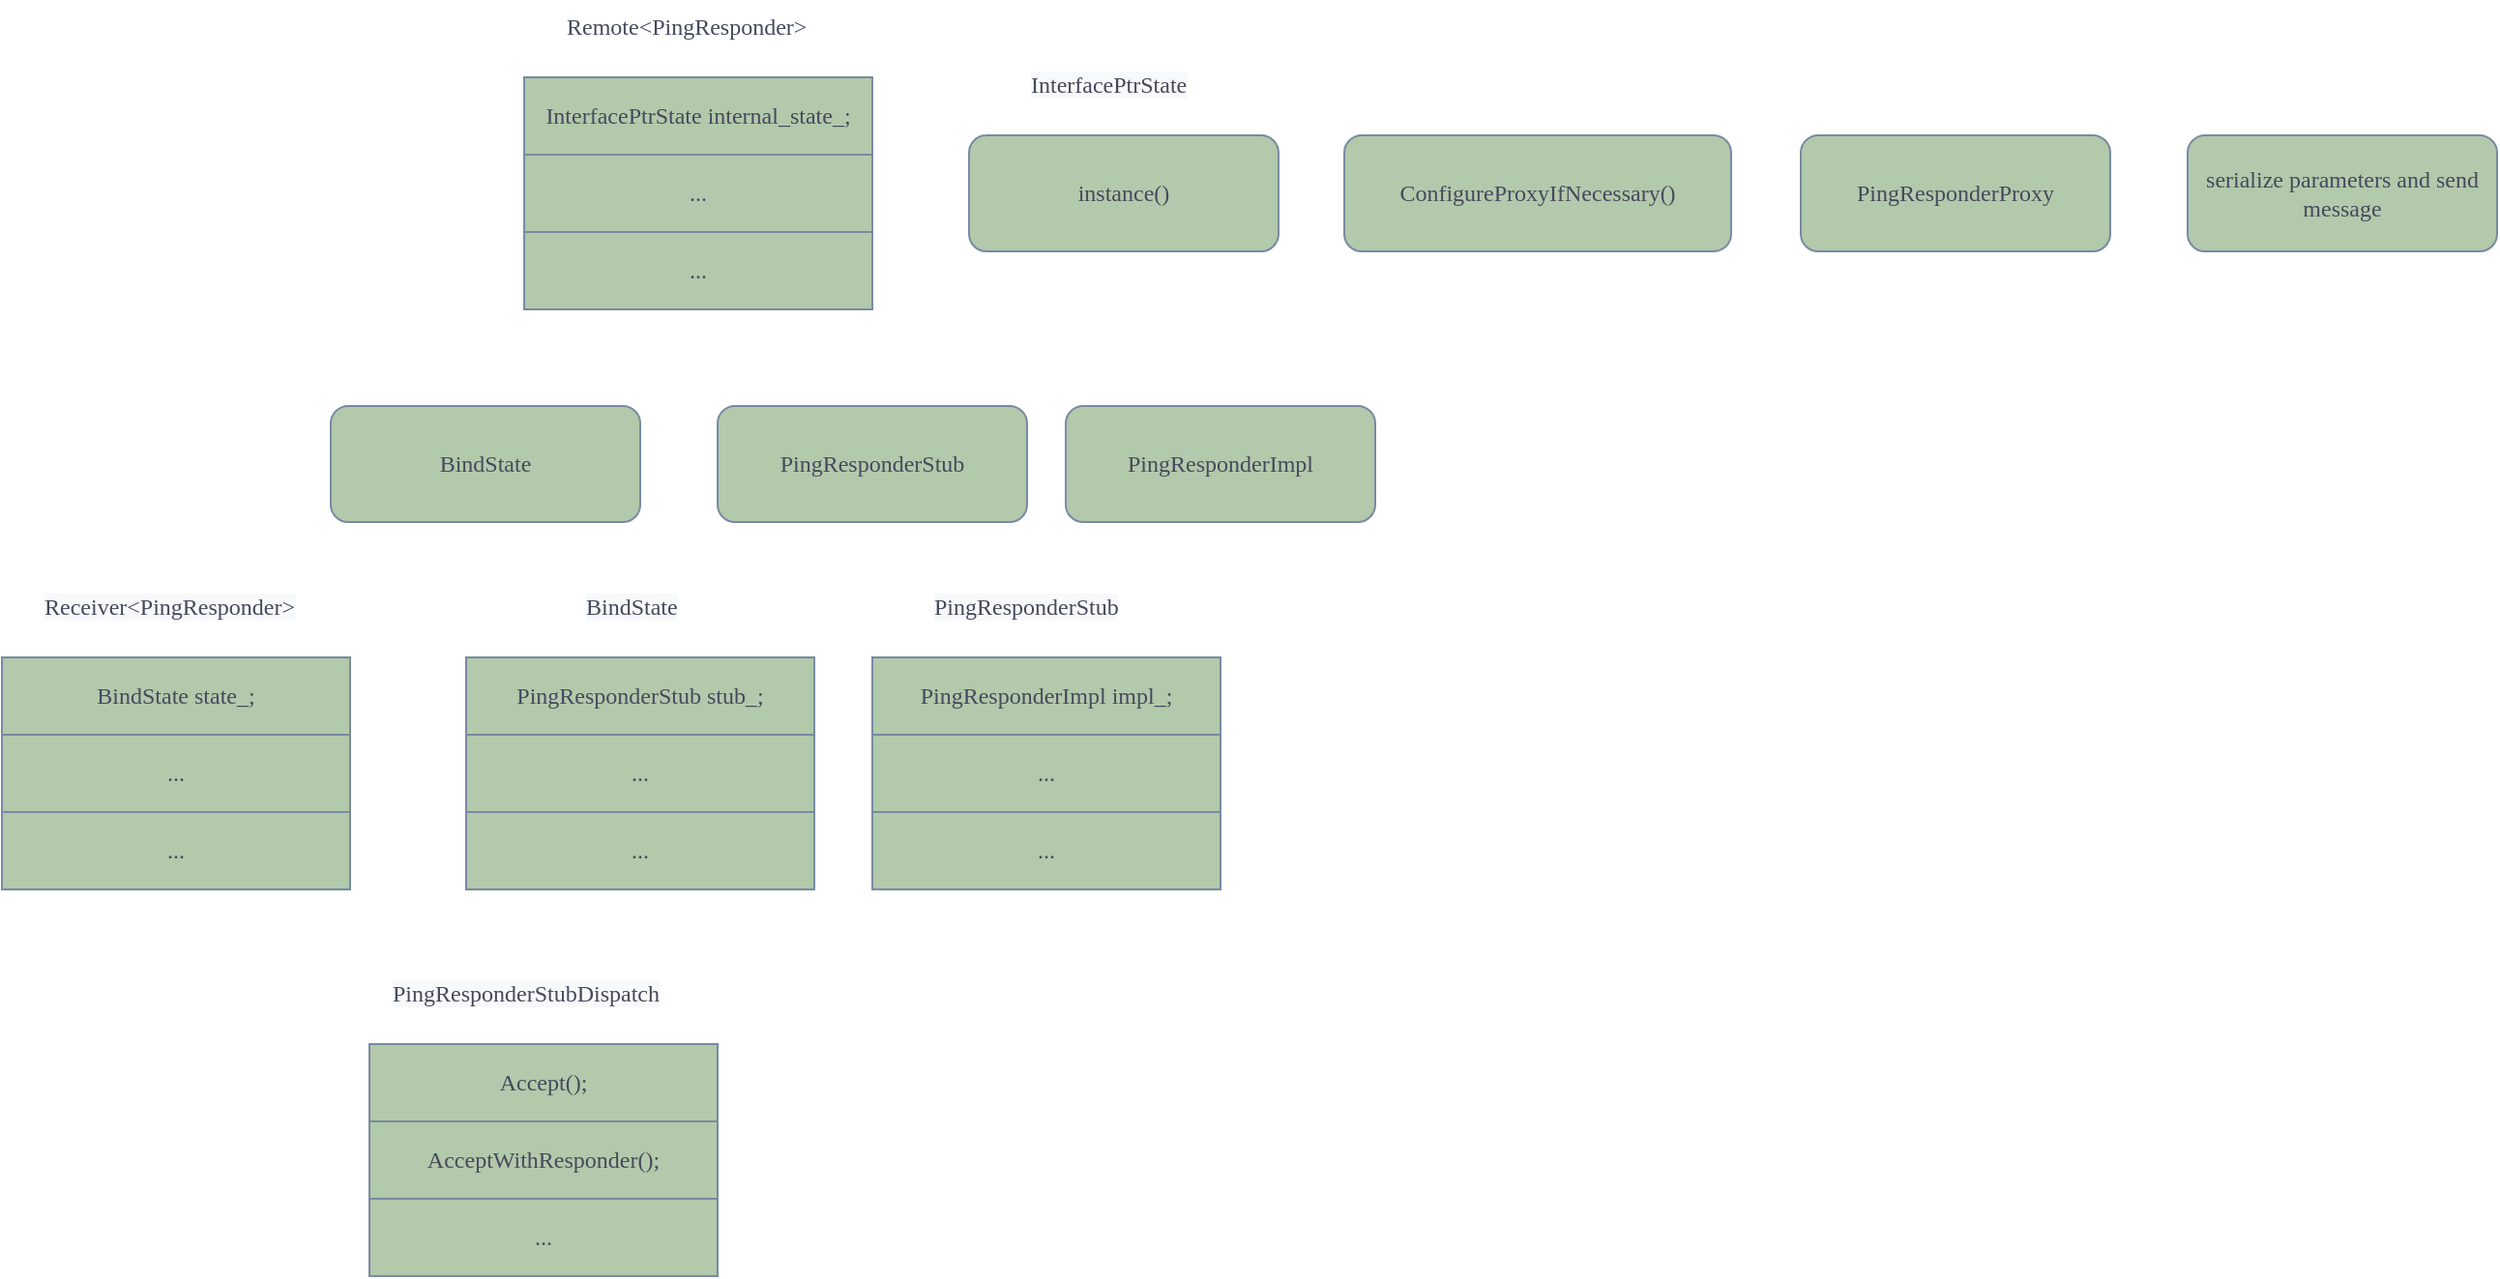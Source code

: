 <mxfile version="16.2.4" type="github" pages="2">
  <diagram id="xi3TrrNPuhg_sPIkacZI" name="Page-1">
    <mxGraphModel dx="1115" dy="706" grid="1" gridSize="10" guides="1" tooltips="1" connect="1" arrows="1" fold="1" page="1" pageScale="1" pageWidth="827" pageHeight="1169" math="0" shadow="0">
      <root>
        <mxCell id="0" />
        <mxCell id="1" parent="0" />
        <mxCell id="r6RJ1fwWfys-dL125TPe-2" value="PingResponderProxy" style="rounded=1;whiteSpace=wrap;html=1;sketch=0;fontColor=#46495D;strokeColor=#788AA3;fillColor=#B2C9AB;fontFamily=Comic Sans MS;" vertex="1" parent="1">
          <mxGeometry x="1020" y="280" width="160" height="60" as="geometry" />
        </mxCell>
        <mxCell id="r6RJ1fwWfys-dL125TPe-4" value="BindState" style="rounded=1;whiteSpace=wrap;html=1;sketch=0;fontColor=#46495D;strokeColor=#788AA3;fillColor=#B2C9AB;fontFamily=Comic Sans MS;" vertex="1" parent="1">
          <mxGeometry x="260" y="420" width="160" height="60" as="geometry" />
        </mxCell>
        <mxCell id="r6RJ1fwWfys-dL125TPe-5" value="PingResponderStub" style="rounded=1;whiteSpace=wrap;html=1;sketch=0;fontColor=#46495D;strokeColor=#788AA3;fillColor=#B2C9AB;fontFamily=Comic Sans MS;" vertex="1" parent="1">
          <mxGeometry x="460" y="420" width="160" height="60" as="geometry" />
        </mxCell>
        <mxCell id="r6RJ1fwWfys-dL125TPe-6" value="PingResponderImpl" style="rounded=1;whiteSpace=wrap;html=1;sketch=0;fontColor=#46495D;strokeColor=#788AA3;fillColor=#B2C9AB;fontFamily=Comic Sans MS;" vertex="1" parent="1">
          <mxGeometry x="640" y="420" width="160" height="60" as="geometry" />
        </mxCell>
        <mxCell id="r6RJ1fwWfys-dL125TPe-7" value="" style="shape=table;startSize=0;container=1;collapsible=0;childLayout=tableLayout;rounded=0;sketch=0;fontFamily=Comic Sans MS;fontColor=#46495D;strokeColor=#788AA3;fillColor=#B2C9AB;" vertex="1" parent="1">
          <mxGeometry x="330" y="550" width="180" height="120" as="geometry" />
        </mxCell>
        <mxCell id="r6RJ1fwWfys-dL125TPe-8" value="" style="shape=tableRow;horizontal=0;startSize=0;swimlaneHead=0;swimlaneBody=0;top=0;left=0;bottom=0;right=0;collapsible=0;dropTarget=0;fillColor=none;points=[[0,0.5],[1,0.5]];portConstraint=eastwest;rounded=0;sketch=0;fontFamily=Comic Sans MS;fontColor=#46495D;strokeColor=#788AA3;" vertex="1" parent="r6RJ1fwWfys-dL125TPe-7">
          <mxGeometry width="180" height="40" as="geometry" />
        </mxCell>
        <mxCell id="r6RJ1fwWfys-dL125TPe-9" value="&lt;span&gt;PingResponderStub stub_;&lt;/span&gt;" style="shape=partialRectangle;html=1;whiteSpace=wrap;connectable=0;overflow=hidden;fillColor=none;top=0;left=0;bottom=0;right=0;pointerEvents=1;rounded=0;sketch=0;fontFamily=Comic Sans MS;fontColor=#46495D;strokeColor=#788AA3;" vertex="1" parent="r6RJ1fwWfys-dL125TPe-8">
          <mxGeometry width="180" height="40" as="geometry">
            <mxRectangle width="180" height="40" as="alternateBounds" />
          </mxGeometry>
        </mxCell>
        <mxCell id="r6RJ1fwWfys-dL125TPe-10" value="" style="shape=tableRow;horizontal=0;startSize=0;swimlaneHead=0;swimlaneBody=0;top=0;left=0;bottom=0;right=0;collapsible=0;dropTarget=0;fillColor=none;points=[[0,0.5],[1,0.5]];portConstraint=eastwest;rounded=0;sketch=0;fontFamily=Comic Sans MS;fontColor=#46495D;strokeColor=#788AA3;" vertex="1" parent="r6RJ1fwWfys-dL125TPe-7">
          <mxGeometry y="40" width="180" height="40" as="geometry" />
        </mxCell>
        <mxCell id="r6RJ1fwWfys-dL125TPe-11" value="..." style="shape=partialRectangle;html=1;whiteSpace=wrap;connectable=0;overflow=hidden;fillColor=none;top=0;left=0;bottom=0;right=0;pointerEvents=1;rounded=0;sketch=0;fontFamily=Comic Sans MS;fontColor=#46495D;strokeColor=#788AA3;" vertex="1" parent="r6RJ1fwWfys-dL125TPe-10">
          <mxGeometry width="180" height="40" as="geometry">
            <mxRectangle width="180" height="40" as="alternateBounds" />
          </mxGeometry>
        </mxCell>
        <mxCell id="r6RJ1fwWfys-dL125TPe-12" value="" style="shape=tableRow;horizontal=0;startSize=0;swimlaneHead=0;swimlaneBody=0;top=0;left=0;bottom=0;right=0;collapsible=0;dropTarget=0;fillColor=none;points=[[0,0.5],[1,0.5]];portConstraint=eastwest;rounded=0;sketch=0;fontFamily=Comic Sans MS;fontColor=#46495D;strokeColor=#788AA3;" vertex="1" parent="r6RJ1fwWfys-dL125TPe-7">
          <mxGeometry y="80" width="180" height="40" as="geometry" />
        </mxCell>
        <mxCell id="r6RJ1fwWfys-dL125TPe-13" value="..." style="shape=partialRectangle;html=1;whiteSpace=wrap;connectable=0;overflow=hidden;fillColor=none;top=0;left=0;bottom=0;right=0;pointerEvents=1;rounded=0;sketch=0;fontFamily=Comic Sans MS;fontColor=#46495D;strokeColor=#788AA3;" vertex="1" parent="r6RJ1fwWfys-dL125TPe-12">
          <mxGeometry width="180" height="40" as="geometry">
            <mxRectangle width="180" height="40" as="alternateBounds" />
          </mxGeometry>
        </mxCell>
        <mxCell id="r6RJ1fwWfys-dL125TPe-14" value="" style="shape=table;startSize=0;container=1;collapsible=0;childLayout=tableLayout;rounded=0;sketch=0;fontFamily=Comic Sans MS;fontColor=#46495D;strokeColor=#788AA3;fillColor=#B2C9AB;" vertex="1" parent="1">
          <mxGeometry x="540" y="550" width="180" height="120" as="geometry" />
        </mxCell>
        <mxCell id="r6RJ1fwWfys-dL125TPe-15" value="" style="shape=tableRow;horizontal=0;startSize=0;swimlaneHead=0;swimlaneBody=0;top=0;left=0;bottom=0;right=0;collapsible=0;dropTarget=0;fillColor=none;points=[[0,0.5],[1,0.5]];portConstraint=eastwest;rounded=0;sketch=0;fontFamily=Comic Sans MS;fontColor=#46495D;strokeColor=#788AA3;" vertex="1" parent="r6RJ1fwWfys-dL125TPe-14">
          <mxGeometry width="180" height="40" as="geometry" />
        </mxCell>
        <mxCell id="r6RJ1fwWfys-dL125TPe-16" value="PingResponderImpl&amp;nbsp;&lt;span&gt;impl_;&lt;/span&gt;" style="shape=partialRectangle;html=1;whiteSpace=wrap;connectable=0;overflow=hidden;fillColor=none;top=0;left=0;bottom=0;right=0;pointerEvents=1;rounded=0;sketch=0;fontFamily=Comic Sans MS;fontColor=#46495D;strokeColor=#788AA3;" vertex="1" parent="r6RJ1fwWfys-dL125TPe-15">
          <mxGeometry width="180" height="40" as="geometry">
            <mxRectangle width="180" height="40" as="alternateBounds" />
          </mxGeometry>
        </mxCell>
        <mxCell id="r6RJ1fwWfys-dL125TPe-17" value="" style="shape=tableRow;horizontal=0;startSize=0;swimlaneHead=0;swimlaneBody=0;top=0;left=0;bottom=0;right=0;collapsible=0;dropTarget=0;fillColor=none;points=[[0,0.5],[1,0.5]];portConstraint=eastwest;rounded=0;sketch=0;fontFamily=Comic Sans MS;fontColor=#46495D;strokeColor=#788AA3;" vertex="1" parent="r6RJ1fwWfys-dL125TPe-14">
          <mxGeometry y="40" width="180" height="40" as="geometry" />
        </mxCell>
        <mxCell id="r6RJ1fwWfys-dL125TPe-18" value="..." style="shape=partialRectangle;html=1;whiteSpace=wrap;connectable=0;overflow=hidden;fillColor=none;top=0;left=0;bottom=0;right=0;pointerEvents=1;rounded=0;sketch=0;fontFamily=Comic Sans MS;fontColor=#46495D;strokeColor=#788AA3;" vertex="1" parent="r6RJ1fwWfys-dL125TPe-17">
          <mxGeometry width="180" height="40" as="geometry">
            <mxRectangle width="180" height="40" as="alternateBounds" />
          </mxGeometry>
        </mxCell>
        <mxCell id="r6RJ1fwWfys-dL125TPe-19" value="" style="shape=tableRow;horizontal=0;startSize=0;swimlaneHead=0;swimlaneBody=0;top=0;left=0;bottom=0;right=0;collapsible=0;dropTarget=0;fillColor=none;points=[[0,0.5],[1,0.5]];portConstraint=eastwest;rounded=0;sketch=0;fontFamily=Comic Sans MS;fontColor=#46495D;strokeColor=#788AA3;" vertex="1" parent="r6RJ1fwWfys-dL125TPe-14">
          <mxGeometry y="80" width="180" height="40" as="geometry" />
        </mxCell>
        <mxCell id="r6RJ1fwWfys-dL125TPe-20" value="..." style="shape=partialRectangle;html=1;whiteSpace=wrap;connectable=0;overflow=hidden;fillColor=none;top=0;left=0;bottom=0;right=0;pointerEvents=1;rounded=0;sketch=0;fontFamily=Comic Sans MS;fontColor=#46495D;strokeColor=#788AA3;" vertex="1" parent="r6RJ1fwWfys-dL125TPe-19">
          <mxGeometry width="180" height="40" as="geometry">
            <mxRectangle width="180" height="40" as="alternateBounds" />
          </mxGeometry>
        </mxCell>
        <mxCell id="r6RJ1fwWfys-dL125TPe-21" value="&lt;meta charset=&quot;utf-8&quot;&gt;&lt;span style=&quot;color: rgb(70, 73, 93); font-family: &amp;quot;comic sans ms&amp;quot;; font-size: 12px; font-style: normal; font-weight: 400; letter-spacing: normal; text-align: center; text-indent: 0px; text-transform: none; word-spacing: 0px; background-color: rgb(248, 249, 250); display: inline; float: none;&quot;&gt;PingResponderStub&lt;/span&gt;" style="text;whiteSpace=wrap;html=1;fontFamily=Comic Sans MS;fontColor=#46495D;" vertex="1" parent="1">
          <mxGeometry x="570" y="510" width="130" height="30" as="geometry" />
        </mxCell>
        <mxCell id="r6RJ1fwWfys-dL125TPe-22" value="&lt;meta charset=&quot;utf-8&quot;&gt;&lt;span style=&quot;color: rgb(70, 73, 93); font-family: &amp;quot;comic sans ms&amp;quot;; font-size: 12px; font-style: normal; font-weight: 400; letter-spacing: normal; text-align: center; text-indent: 0px; text-transform: none; word-spacing: 0px; background-color: rgb(248, 249, 250); display: inline; float: none;&quot;&gt;BindState&lt;/span&gt;" style="text;whiteSpace=wrap;html=1;fontFamily=Comic Sans MS;fontColor=#46495D;" vertex="1" parent="1">
          <mxGeometry x="390" y="510" width="80" height="30" as="geometry" />
        </mxCell>
        <mxCell id="r6RJ1fwWfys-dL125TPe-26" value="" style="shape=table;startSize=0;container=1;collapsible=0;childLayout=tableLayout;rounded=0;sketch=0;fontFamily=Comic Sans MS;fontColor=#46495D;strokeColor=#788AA3;fillColor=#B2C9AB;" vertex="1" parent="1">
          <mxGeometry x="90" y="550" width="180" height="120" as="geometry" />
        </mxCell>
        <mxCell id="r6RJ1fwWfys-dL125TPe-27" value="" style="shape=tableRow;horizontal=0;startSize=0;swimlaneHead=0;swimlaneBody=0;top=0;left=0;bottom=0;right=0;collapsible=0;dropTarget=0;fillColor=none;points=[[0,0.5],[1,0.5]];portConstraint=eastwest;rounded=0;sketch=0;fontFamily=Comic Sans MS;fontColor=#46495D;strokeColor=#788AA3;" vertex="1" parent="r6RJ1fwWfys-dL125TPe-26">
          <mxGeometry width="180" height="40" as="geometry" />
        </mxCell>
        <mxCell id="r6RJ1fwWfys-dL125TPe-28" value="BindState state_;" style="shape=partialRectangle;html=1;whiteSpace=wrap;connectable=0;overflow=hidden;fillColor=none;top=0;left=0;bottom=0;right=0;pointerEvents=1;rounded=0;sketch=0;fontFamily=Comic Sans MS;fontColor=#46495D;strokeColor=#788AA3;" vertex="1" parent="r6RJ1fwWfys-dL125TPe-27">
          <mxGeometry width="180" height="40" as="geometry">
            <mxRectangle width="180" height="40" as="alternateBounds" />
          </mxGeometry>
        </mxCell>
        <mxCell id="r6RJ1fwWfys-dL125TPe-29" value="" style="shape=tableRow;horizontal=0;startSize=0;swimlaneHead=0;swimlaneBody=0;top=0;left=0;bottom=0;right=0;collapsible=0;dropTarget=0;fillColor=none;points=[[0,0.5],[1,0.5]];portConstraint=eastwest;rounded=0;sketch=0;fontFamily=Comic Sans MS;fontColor=#46495D;strokeColor=#788AA3;" vertex="1" parent="r6RJ1fwWfys-dL125TPe-26">
          <mxGeometry y="40" width="180" height="40" as="geometry" />
        </mxCell>
        <mxCell id="r6RJ1fwWfys-dL125TPe-30" value="..." style="shape=partialRectangle;html=1;whiteSpace=wrap;connectable=0;overflow=hidden;fillColor=none;top=0;left=0;bottom=0;right=0;pointerEvents=1;rounded=0;sketch=0;fontFamily=Comic Sans MS;fontColor=#46495D;strokeColor=#788AA3;" vertex="1" parent="r6RJ1fwWfys-dL125TPe-29">
          <mxGeometry width="180" height="40" as="geometry">
            <mxRectangle width="180" height="40" as="alternateBounds" />
          </mxGeometry>
        </mxCell>
        <mxCell id="r6RJ1fwWfys-dL125TPe-31" value="" style="shape=tableRow;horizontal=0;startSize=0;swimlaneHead=0;swimlaneBody=0;top=0;left=0;bottom=0;right=0;collapsible=0;dropTarget=0;fillColor=none;points=[[0,0.5],[1,0.5]];portConstraint=eastwest;rounded=0;sketch=0;fontFamily=Comic Sans MS;fontColor=#46495D;strokeColor=#788AA3;" vertex="1" parent="r6RJ1fwWfys-dL125TPe-26">
          <mxGeometry y="80" width="180" height="40" as="geometry" />
        </mxCell>
        <mxCell id="r6RJ1fwWfys-dL125TPe-32" value="..." style="shape=partialRectangle;html=1;whiteSpace=wrap;connectable=0;overflow=hidden;fillColor=none;top=0;left=0;bottom=0;right=0;pointerEvents=1;rounded=0;sketch=0;fontFamily=Comic Sans MS;fontColor=#46495D;strokeColor=#788AA3;" vertex="1" parent="r6RJ1fwWfys-dL125TPe-31">
          <mxGeometry width="180" height="40" as="geometry">
            <mxRectangle width="180" height="40" as="alternateBounds" />
          </mxGeometry>
        </mxCell>
        <mxCell id="r6RJ1fwWfys-dL125TPe-33" value="&lt;meta charset=&quot;utf-8&quot;&gt;&lt;span style=&quot;color: rgb(70, 73, 93); font-family: &amp;quot;comic sans ms&amp;quot;; font-size: 12px; font-style: normal; font-weight: 400; letter-spacing: normal; text-align: center; text-indent: 0px; text-transform: none; word-spacing: 0px; background-color: rgb(248, 249, 250); display: inline; float: none;&quot;&gt;Receiver&amp;lt;PingResponder&amp;gt;&lt;/span&gt;" style="text;whiteSpace=wrap;html=1;fontFamily=Comic Sans MS;fontColor=#46495D;" vertex="1" parent="1">
          <mxGeometry x="110" y="510" width="160" height="30" as="geometry" />
        </mxCell>
        <mxCell id="r6RJ1fwWfys-dL125TPe-36" value="" style="shape=table;startSize=0;container=1;collapsible=0;childLayout=tableLayout;rounded=0;sketch=0;fontFamily=Comic Sans MS;fontColor=#46495D;strokeColor=#788AA3;fillColor=#B2C9AB;" vertex="1" parent="1">
          <mxGeometry x="360" y="250" width="180" height="120" as="geometry" />
        </mxCell>
        <mxCell id="r6RJ1fwWfys-dL125TPe-37" value="" style="shape=tableRow;horizontal=0;startSize=0;swimlaneHead=0;swimlaneBody=0;top=0;left=0;bottom=0;right=0;collapsible=0;dropTarget=0;fillColor=none;points=[[0,0.5],[1,0.5]];portConstraint=eastwest;rounded=0;sketch=0;fontFamily=Comic Sans MS;fontColor=#46495D;strokeColor=#788AA3;" vertex="1" parent="r6RJ1fwWfys-dL125TPe-36">
          <mxGeometry width="180" height="40" as="geometry" />
        </mxCell>
        <mxCell id="r6RJ1fwWfys-dL125TPe-38" value="InterfacePtrState internal_state_;" style="shape=partialRectangle;html=1;whiteSpace=wrap;connectable=0;overflow=hidden;fillColor=none;top=0;left=0;bottom=0;right=0;pointerEvents=1;rounded=0;sketch=0;fontFamily=Comic Sans MS;fontColor=#46495D;strokeColor=#788AA3;" vertex="1" parent="r6RJ1fwWfys-dL125TPe-37">
          <mxGeometry width="180" height="40" as="geometry">
            <mxRectangle width="180" height="40" as="alternateBounds" />
          </mxGeometry>
        </mxCell>
        <mxCell id="r6RJ1fwWfys-dL125TPe-39" value="" style="shape=tableRow;horizontal=0;startSize=0;swimlaneHead=0;swimlaneBody=0;top=0;left=0;bottom=0;right=0;collapsible=0;dropTarget=0;fillColor=none;points=[[0,0.5],[1,0.5]];portConstraint=eastwest;rounded=0;sketch=0;fontFamily=Comic Sans MS;fontColor=#46495D;strokeColor=#788AA3;" vertex="1" parent="r6RJ1fwWfys-dL125TPe-36">
          <mxGeometry y="40" width="180" height="40" as="geometry" />
        </mxCell>
        <mxCell id="r6RJ1fwWfys-dL125TPe-40" value="..." style="shape=partialRectangle;html=1;whiteSpace=wrap;connectable=0;overflow=hidden;fillColor=none;top=0;left=0;bottom=0;right=0;pointerEvents=1;rounded=0;sketch=0;fontFamily=Comic Sans MS;fontColor=#46495D;strokeColor=#788AA3;" vertex="1" parent="r6RJ1fwWfys-dL125TPe-39">
          <mxGeometry width="180" height="40" as="geometry">
            <mxRectangle width="180" height="40" as="alternateBounds" />
          </mxGeometry>
        </mxCell>
        <mxCell id="r6RJ1fwWfys-dL125TPe-41" value="" style="shape=tableRow;horizontal=0;startSize=0;swimlaneHead=0;swimlaneBody=0;top=0;left=0;bottom=0;right=0;collapsible=0;dropTarget=0;fillColor=none;points=[[0,0.5],[1,0.5]];portConstraint=eastwest;rounded=0;sketch=0;fontFamily=Comic Sans MS;fontColor=#46495D;strokeColor=#788AA3;" vertex="1" parent="r6RJ1fwWfys-dL125TPe-36">
          <mxGeometry y="80" width="180" height="40" as="geometry" />
        </mxCell>
        <mxCell id="r6RJ1fwWfys-dL125TPe-42" value="..." style="shape=partialRectangle;html=1;whiteSpace=wrap;connectable=0;overflow=hidden;fillColor=none;top=0;left=0;bottom=0;right=0;pointerEvents=1;rounded=0;sketch=0;fontFamily=Comic Sans MS;fontColor=#46495D;strokeColor=#788AA3;" vertex="1" parent="r6RJ1fwWfys-dL125TPe-41">
          <mxGeometry width="180" height="40" as="geometry">
            <mxRectangle width="180" height="40" as="alternateBounds" />
          </mxGeometry>
        </mxCell>
        <mxCell id="r6RJ1fwWfys-dL125TPe-43" value="&lt;span style=&quot;text-align: center&quot;&gt;Remote&amp;lt;PingResponder&amp;gt;&lt;/span&gt;" style="text;whiteSpace=wrap;html=1;fontFamily=Comic Sans MS;fontColor=#46495D;" vertex="1" parent="1">
          <mxGeometry x="380" y="210" width="160" height="30" as="geometry" />
        </mxCell>
        <mxCell id="r6RJ1fwWfys-dL125TPe-44" value="instance()" style="rounded=1;whiteSpace=wrap;html=1;sketch=0;fontColor=#46495D;strokeColor=#788AA3;fillColor=#B2C9AB;fontFamily=Comic Sans MS;" vertex="1" parent="1">
          <mxGeometry x="590" y="280" width="160" height="60" as="geometry" />
        </mxCell>
        <mxCell id="r6RJ1fwWfys-dL125TPe-45" value="ConfigureProxyIfNecessary()" style="rounded=1;whiteSpace=wrap;html=1;sketch=0;fontColor=#46495D;strokeColor=#788AA3;fillColor=#B2C9AB;fontFamily=Comic Sans MS;" vertex="1" parent="1">
          <mxGeometry x="784" y="280" width="200" height="60" as="geometry" />
        </mxCell>
        <mxCell id="r6RJ1fwWfys-dL125TPe-46" value="&lt;meta charset=&quot;utf-8&quot;&gt;&lt;span style=&quot;color: rgb(70, 73, 93); font-family: &amp;quot;comic sans ms&amp;quot;; font-size: 12px; font-style: normal; font-weight: 400; letter-spacing: normal; text-align: center; text-indent: 0px; text-transform: none; word-spacing: 0px; background-color: rgb(248, 249, 250); display: inline; float: none;&quot;&gt;InterfacePtrState&lt;/span&gt;" style="text;whiteSpace=wrap;html=1;fontFamily=Comic Sans MS;fontColor=#46495D;" vertex="1" parent="1">
          <mxGeometry x="620" y="240" width="130" height="30" as="geometry" />
        </mxCell>
        <mxCell id="r6RJ1fwWfys-dL125TPe-47" value="&lt;meta charset=&quot;utf-8&quot;&gt;&lt;span style=&quot;color: rgb(70, 73, 93); font-family: &amp;quot;comic sans ms&amp;quot;; font-size: 12px; font-style: normal; font-weight: 400; letter-spacing: normal; text-align: center; text-indent: 0px; text-transform: none; word-spacing: 0px; background-color: rgb(248, 249, 250); display: inline; float: none;&quot;&gt;PingResponderStubDispatch&lt;/span&gt;" style="text;whiteSpace=wrap;html=1;fontFamily=Comic Sans MS;fontColor=#46495D;" vertex="1" parent="1">
          <mxGeometry x="290" y="710" width="180" height="30" as="geometry" />
        </mxCell>
        <mxCell id="r6RJ1fwWfys-dL125TPe-48" value="" style="shape=table;startSize=0;container=1;collapsible=0;childLayout=tableLayout;rounded=0;sketch=0;fontFamily=Comic Sans MS;fontColor=#46495D;strokeColor=#788AA3;fillColor=#B2C9AB;" vertex="1" parent="1">
          <mxGeometry x="280" y="750" width="180" height="120" as="geometry" />
        </mxCell>
        <mxCell id="r6RJ1fwWfys-dL125TPe-49" value="" style="shape=tableRow;horizontal=0;startSize=0;swimlaneHead=0;swimlaneBody=0;top=0;left=0;bottom=0;right=0;collapsible=0;dropTarget=0;fillColor=none;points=[[0,0.5],[1,0.5]];portConstraint=eastwest;rounded=0;sketch=0;fontFamily=Comic Sans MS;fontColor=#46495D;strokeColor=#788AA3;" vertex="1" parent="r6RJ1fwWfys-dL125TPe-48">
          <mxGeometry width="180" height="40" as="geometry" />
        </mxCell>
        <mxCell id="r6RJ1fwWfys-dL125TPe-50" value="&lt;span style=&quot;text-align: left&quot;&gt;Accept();&lt;/span&gt;" style="shape=partialRectangle;html=1;whiteSpace=wrap;connectable=0;overflow=hidden;fillColor=none;top=0;left=0;bottom=0;right=0;pointerEvents=1;rounded=0;sketch=0;fontFamily=Comic Sans MS;fontColor=#46495D;strokeColor=#788AA3;" vertex="1" parent="r6RJ1fwWfys-dL125TPe-49">
          <mxGeometry width="180" height="40" as="geometry">
            <mxRectangle width="180" height="40" as="alternateBounds" />
          </mxGeometry>
        </mxCell>
        <mxCell id="r6RJ1fwWfys-dL125TPe-51" value="" style="shape=tableRow;horizontal=0;startSize=0;swimlaneHead=0;swimlaneBody=0;top=0;left=0;bottom=0;right=0;collapsible=0;dropTarget=0;fillColor=none;points=[[0,0.5],[1,0.5]];portConstraint=eastwest;rounded=0;sketch=0;fontFamily=Comic Sans MS;fontColor=#46495D;strokeColor=#788AA3;" vertex="1" parent="r6RJ1fwWfys-dL125TPe-48">
          <mxGeometry y="40" width="180" height="40" as="geometry" />
        </mxCell>
        <mxCell id="r6RJ1fwWfys-dL125TPe-52" value="&lt;span style=&quot;text-align: left&quot;&gt;AcceptWithResponder();&lt;/span&gt;" style="shape=partialRectangle;html=1;whiteSpace=wrap;connectable=0;overflow=hidden;fillColor=none;top=0;left=0;bottom=0;right=0;pointerEvents=1;rounded=0;sketch=0;fontFamily=Comic Sans MS;fontColor=#46495D;strokeColor=#788AA3;" vertex="1" parent="r6RJ1fwWfys-dL125TPe-51">
          <mxGeometry width="180" height="40" as="geometry">
            <mxRectangle width="180" height="40" as="alternateBounds" />
          </mxGeometry>
        </mxCell>
        <mxCell id="r6RJ1fwWfys-dL125TPe-53" value="" style="shape=tableRow;horizontal=0;startSize=0;swimlaneHead=0;swimlaneBody=0;top=0;left=0;bottom=0;right=0;collapsible=0;dropTarget=0;fillColor=none;points=[[0,0.5],[1,0.5]];portConstraint=eastwest;rounded=0;sketch=0;fontFamily=Comic Sans MS;fontColor=#46495D;strokeColor=#788AA3;" vertex="1" parent="r6RJ1fwWfys-dL125TPe-48">
          <mxGeometry y="80" width="180" height="40" as="geometry" />
        </mxCell>
        <mxCell id="r6RJ1fwWfys-dL125TPe-54" value="..." style="shape=partialRectangle;html=1;whiteSpace=wrap;connectable=0;overflow=hidden;fillColor=none;top=0;left=0;bottom=0;right=0;pointerEvents=1;rounded=0;sketch=0;fontFamily=Comic Sans MS;fontColor=#46495D;strokeColor=#788AA3;" vertex="1" parent="r6RJ1fwWfys-dL125TPe-53">
          <mxGeometry width="180" height="40" as="geometry">
            <mxRectangle width="180" height="40" as="alternateBounds" />
          </mxGeometry>
        </mxCell>
        <mxCell id="r6RJ1fwWfys-dL125TPe-55" value="serialize parameters and send message" style="rounded=1;whiteSpace=wrap;html=1;sketch=0;fontColor=#46495D;strokeColor=#788AA3;fillColor=#B2C9AB;fontFamily=Comic Sans MS;" vertex="1" parent="1">
          <mxGeometry x="1220" y="280" width="160" height="60" as="geometry" />
        </mxCell>
      </root>
    </mxGraphModel>
  </diagram>
  <diagram id="dX9fs4s9apIxD8Zy1hKn" name="message">
    <mxGraphModel dx="1115" dy="706" grid="1" gridSize="10" guides="1" tooltips="1" connect="1" arrows="1" fold="1" page="1" pageScale="1" pageWidth="827" pageHeight="1169" math="0" shadow="0">
      <root>
        <mxCell id="BUqGUsT21rhBL-n511Uf-0" />
        <mxCell id="BUqGUsT21rhBL-n511Uf-1" parent="BUqGUsT21rhBL-n511Uf-0" />
        <mxCell id="KKJMyQDqaM2SIMTccbZu-0" value="" style="edgeStyle=orthogonalEdgeStyle;curved=0;rounded=1;sketch=0;orthogonalLoop=1;jettySize=auto;html=1;fontFamily=Comic Sans MS;fontColor=#46495D;strokeColor=#788AA3;fillColor=#B2C9AB;" edge="1" parent="BUqGUsT21rhBL-n511Uf-1" source="KKJMyQDqaM2SIMTccbZu-1" target="KKJMyQDqaM2SIMTccbZu-3">
          <mxGeometry relative="1" as="geometry" />
        </mxCell>
        <mxCell id="KKJMyQDqaM2SIMTccbZu-1" value="Receiver&amp;lt;PingResponder&amp;gt;" style="rounded=1;whiteSpace=wrap;html=1;sketch=0;fontColor=#FFFFFF;strokeColor=#788AA3;fillColor=#EA6B66;fontFamily=Comic Sans MS;" vertex="1" parent="BUqGUsT21rhBL-n511Uf-1">
          <mxGeometry x="420" y="90" width="160" height="60" as="geometry" />
        </mxCell>
        <mxCell id="KKJMyQDqaM2SIMTccbZu-2" value="PendingReceiver&amp;lt;PingResponder&amp;gt;" style="rounded=1;whiteSpace=wrap;html=1;sketch=0;fontColor=#FFFFFF;strokeColor=#788AA3;fillColor=#EA6B66;fontFamily=Comic Sans MS;" vertex="1" parent="BUqGUsT21rhBL-n511Uf-1">
          <mxGeometry x="410" y="210" width="190" height="60" as="geometry" />
        </mxCell>
        <mxCell id="KKJMyQDqaM2SIMTccbZu-3" value="PingResponderImpl" style="rounded=1;whiteSpace=wrap;html=1;sketch=0;fontColor=#FFFFFF;strokeColor=#788AA3;fillColor=#EA6B66;fontFamily=Comic Sans MS;" vertex="1" parent="BUqGUsT21rhBL-n511Uf-1">
          <mxGeometry x="629" y="90" width="160" height="60" as="geometry" />
        </mxCell>
        <mxCell id="KKJMyQDqaM2SIMTccbZu-4" value="handle1" style="text;html=1;align=center;verticalAlign=middle;resizable=0;points=[];autosize=1;strokeColor=none;fillColor=none;fontFamily=Comic Sans MS;fontColor=#46495D;" vertex="1" parent="BUqGUsT21rhBL-n511Uf-1">
          <mxGeometry x="602" y="230" width="60" height="20" as="geometry" />
        </mxCell>
        <mxCell id="KKJMyQDqaM2SIMTccbZu-5" value="" style="endArrow=classic;html=1;rounded=1;sketch=0;fontFamily=Comic Sans MS;fontColor=#46495D;strokeColor=#788AA3;fillColor=#B2C9AB;curved=0;exitX=0.5;exitY=1;exitDx=0;exitDy=0;" edge="1" parent="BUqGUsT21rhBL-n511Uf-1">
          <mxGeometry relative="1" as="geometry">
            <mxPoint x="499.5" y="150" as="sourcePoint" />
            <mxPoint x="499.5" y="210" as="targetPoint" />
          </mxGeometry>
        </mxCell>
        <mxCell id="KKJMyQDqaM2SIMTccbZu-6" value="Bind" style="edgeLabel;resizable=0;html=1;align=center;verticalAlign=middle;rounded=0;sketch=0;fontFamily=Comic Sans MS;fontColor=#46495D;strokeColor=#788AA3;fillColor=#B2C9AB;" connectable="0" vertex="1" parent="KKJMyQDqaM2SIMTccbZu-5">
          <mxGeometry relative="1" as="geometry" />
        </mxCell>
        <mxCell id="-N9RIZHzM6yUupqRW_Nv-0" value="Remote&amp;lt;PingResponder&amp;gt;" style="rounded=1;whiteSpace=wrap;html=1;sketch=0;fontColor=#46495D;strokeColor=#788AA3;fillColor=#B2C9AB;fontFamily=Comic Sans MS;" vertex="1" parent="BUqGUsT21rhBL-n511Uf-1">
          <mxGeometry x="50" y="90" width="160" height="60" as="geometry" />
        </mxCell>
        <mxCell id="-N9RIZHzM6yUupqRW_Nv-1" value="PendingRemote&amp;lt;PingResponder&amp;gt;" style="rounded=1;whiteSpace=wrap;html=1;sketch=0;fontColor=#46495D;strokeColor=#788AA3;fillColor=#B2C9AB;fontFamily=Comic Sans MS;" vertex="1" parent="BUqGUsT21rhBL-n511Uf-1">
          <mxGeometry x="35" y="210" width="190" height="60" as="geometry" />
        </mxCell>
        <mxCell id="-N9RIZHzM6yUupqRW_Nv-2" value="handl0" style="text;html=1;align=center;verticalAlign=middle;resizable=0;points=[];autosize=1;strokeColor=none;fillColor=none;fontFamily=Comic Sans MS;fontColor=#46495D;" vertex="1" parent="BUqGUsT21rhBL-n511Uf-1">
          <mxGeometry x="230" y="230" width="50" height="20" as="geometry" />
        </mxCell>
        <mxCell id="-N9RIZHzM6yUupqRW_Nv-3" value="" style="endArrow=classic;html=1;rounded=1;sketch=0;fontFamily=Comic Sans MS;fontColor=#46495D;strokeColor=#788AA3;fillColor=#B2C9AB;curved=0;exitX=0.5;exitY=1;exitDx=0;exitDy=0;" edge="1" parent="BUqGUsT21rhBL-n511Uf-1" source="-N9RIZHzM6yUupqRW_Nv-0" target="-N9RIZHzM6yUupqRW_Nv-1">
          <mxGeometry relative="1" as="geometry">
            <mxPoint x="150" y="160" as="sourcePoint" />
            <mxPoint x="150" y="160" as="targetPoint" />
          </mxGeometry>
        </mxCell>
        <mxCell id="-N9RIZHzM6yUupqRW_Nv-4" value="Bind" style="edgeLabel;resizable=0;html=1;align=center;verticalAlign=middle;rounded=0;sketch=0;fontFamily=Comic Sans MS;fontColor=#46495D;strokeColor=#788AA3;fillColor=#B2C9AB;" connectable="0" vertex="1" parent="-N9RIZHzM6yUupqRW_Nv-3">
          <mxGeometry relative="1" as="geometry" />
        </mxCell>
      </root>
    </mxGraphModel>
  </diagram>
</mxfile>
